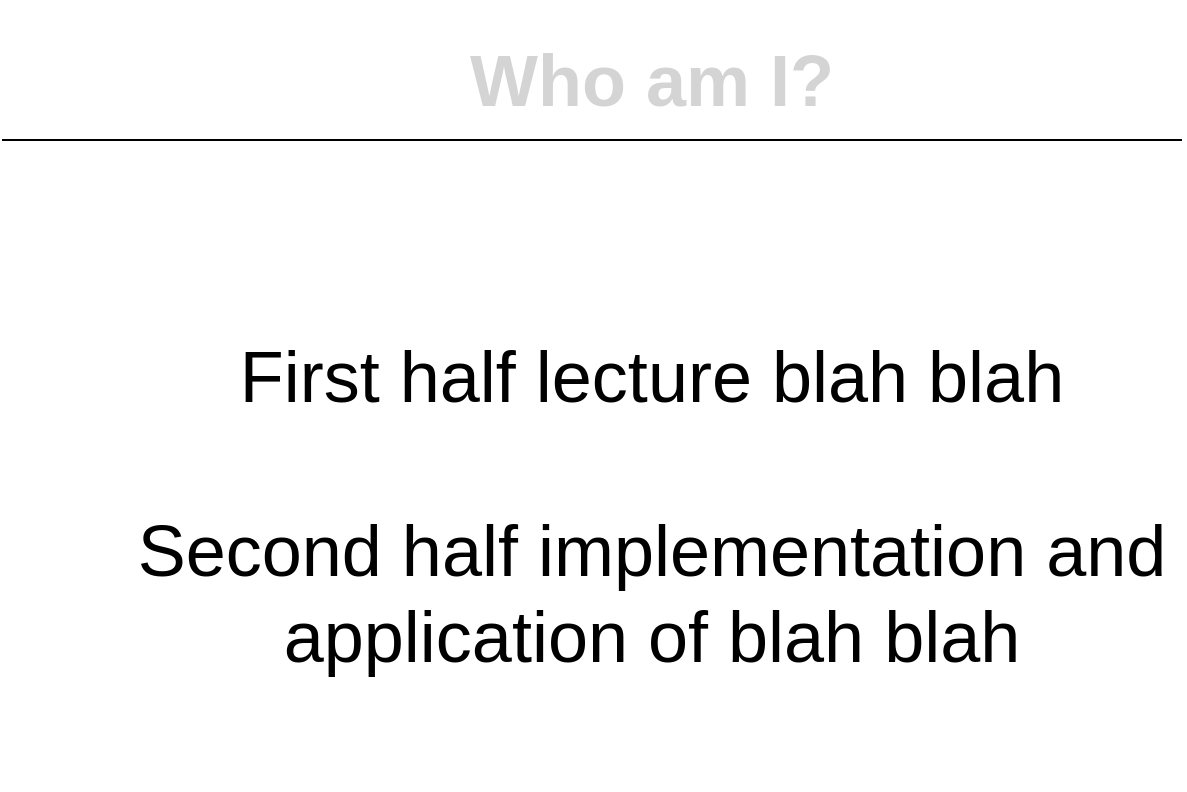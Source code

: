 <mxfile>
    <diagram id="nApY0GXeao1E4CzejnQw" name="Page-1">
        <mxGraphModel dx="689" dy="1589" grid="1" gridSize="10" guides="1" tooltips="1" connect="1" arrows="1" fold="1" page="1" pageScale="1" pageWidth="850" pageHeight="1100" math="0" shadow="0">
            <root>
                <mxCell id="0"/>
                <mxCell id="1" parent="0"/>
                <mxCell id="2" value="&lt;h2 style=&quot;color: rgb(212, 212, 212); line-height: 19px; font-size: 36px;&quot;&gt;Who am I?&lt;/h2&gt;" style="text;html=1;strokeColor=none;fillColor=none;align=center;verticalAlign=middle;whiteSpace=wrap;rounded=0;" parent="1" vertex="1">
                    <mxGeometry x="130" width="530" height="60" as="geometry"/>
                </mxCell>
                <mxCell id="3" value="" style="endArrow=none;html=1;fontSize=36;entryX=1;entryY=1;entryDx=0;entryDy=0;" parent="1" target="2" edge="1">
                    <mxGeometry width="50" height="50" relative="1" as="geometry">
                        <mxPoint x="70" y="60" as="sourcePoint"/>
                        <mxPoint x="380" y="150" as="targetPoint"/>
                    </mxGeometry>
                </mxCell>
                <mxCell id="22" value="First half lecture blah blah&lt;br&gt;&lt;br&gt;Second half implementation and application of blah blah" style="text;html=1;strokeColor=none;fillColor=none;align=center;verticalAlign=middle;whiteSpace=wrap;rounded=0;labelBackgroundColor=none;fontFamily=Helvetica;fontSize=36;" parent="1" vertex="1">
                    <mxGeometry x="130" y="100" width="530" height="285" as="geometry"/>
                </mxCell>
            </root>
        </mxGraphModel>
    </diagram>
</mxfile>